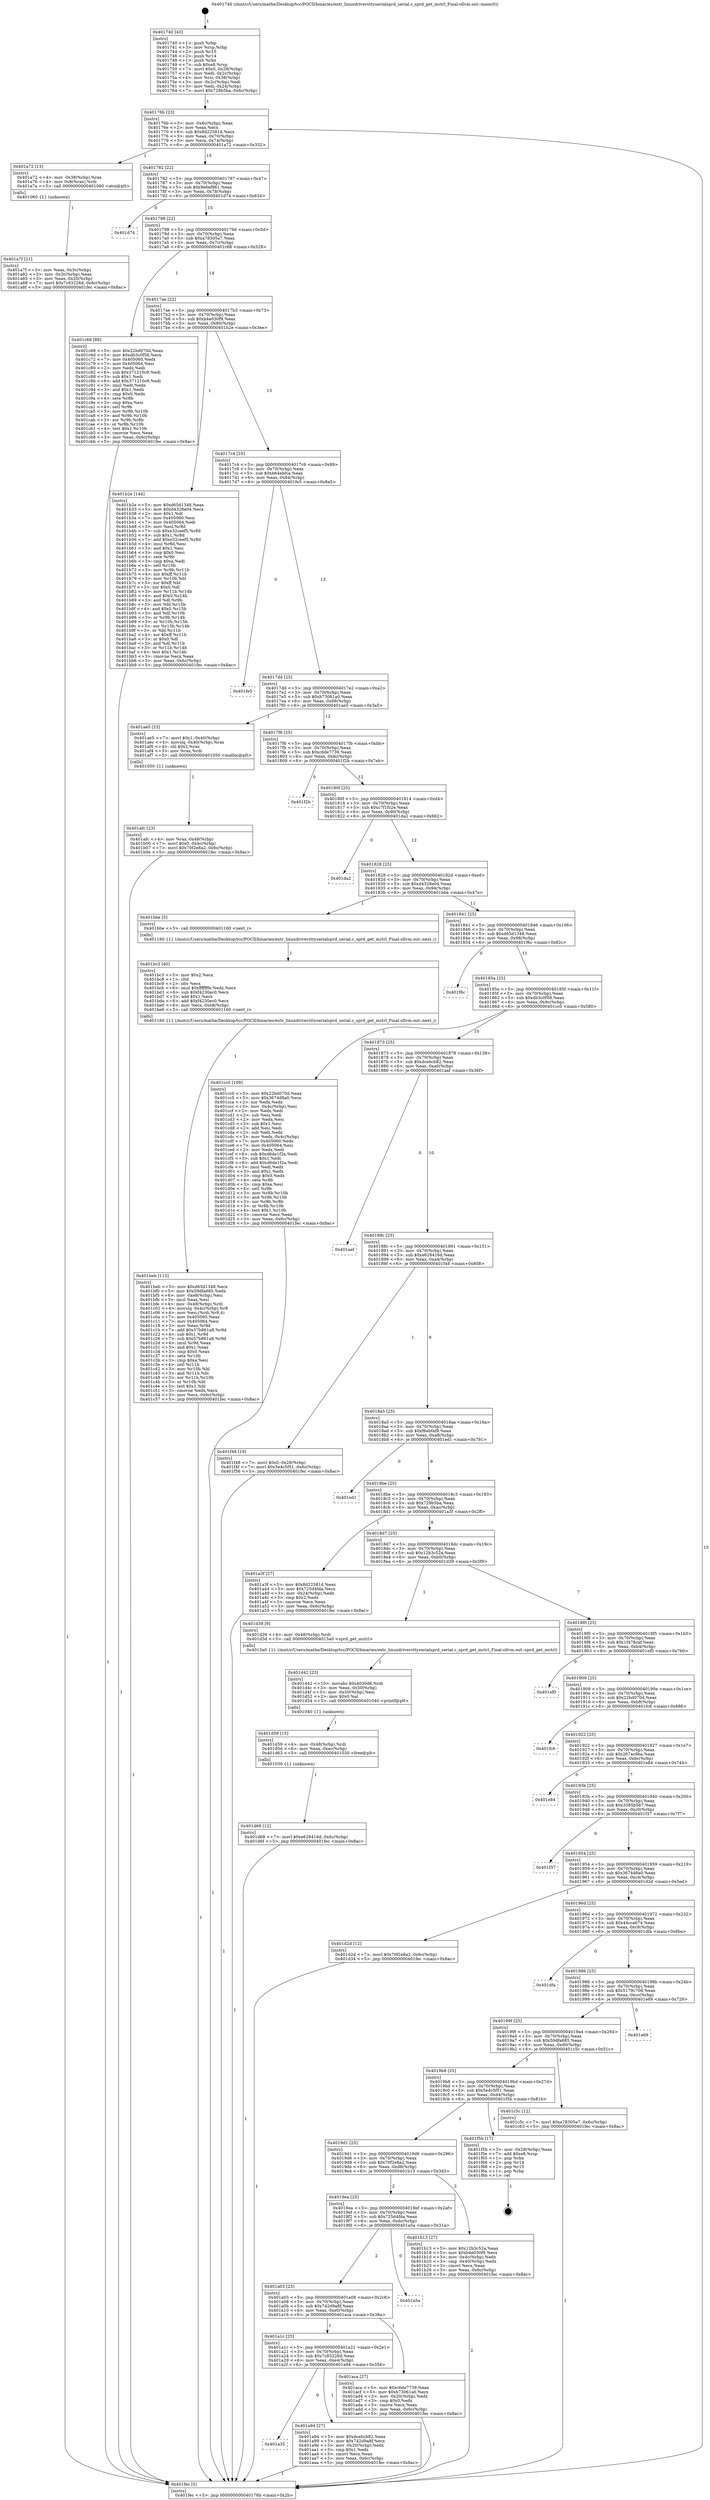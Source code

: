 digraph "0x401740" {
  label = "0x401740 (/mnt/c/Users/mathe/Desktop/tcc/POCII/binaries/extr_linuxdriversttyserialsprd_serial.c_sprd_get_mctrl_Final-ollvm.out::main(0))"
  labelloc = "t"
  node[shape=record]

  Entry [label="",width=0.3,height=0.3,shape=circle,fillcolor=black,style=filled]
  "0x40176b" [label="{
     0x40176b [23]\l
     | [instrs]\l
     &nbsp;&nbsp;0x40176b \<+3\>: mov -0x6c(%rbp),%eax\l
     &nbsp;&nbsp;0x40176e \<+2\>: mov %eax,%ecx\l
     &nbsp;&nbsp;0x401770 \<+6\>: sub $0x8d22581d,%ecx\l
     &nbsp;&nbsp;0x401776 \<+3\>: mov %eax,-0x70(%rbp)\l
     &nbsp;&nbsp;0x401779 \<+3\>: mov %ecx,-0x74(%rbp)\l
     &nbsp;&nbsp;0x40177c \<+6\>: je 0000000000401a72 \<main+0x332\>\l
  }"]
  "0x401a72" [label="{
     0x401a72 [13]\l
     | [instrs]\l
     &nbsp;&nbsp;0x401a72 \<+4\>: mov -0x38(%rbp),%rax\l
     &nbsp;&nbsp;0x401a76 \<+4\>: mov 0x8(%rax),%rdi\l
     &nbsp;&nbsp;0x401a7a \<+5\>: call 0000000000401060 \<atoi@plt\>\l
     | [calls]\l
     &nbsp;&nbsp;0x401060 \{1\} (unknown)\l
  }"]
  "0x401782" [label="{
     0x401782 [22]\l
     | [instrs]\l
     &nbsp;&nbsp;0x401782 \<+5\>: jmp 0000000000401787 \<main+0x47\>\l
     &nbsp;&nbsp;0x401787 \<+3\>: mov -0x70(%rbp),%eax\l
     &nbsp;&nbsp;0x40178a \<+5\>: sub $0x9e6ef961,%eax\l
     &nbsp;&nbsp;0x40178f \<+3\>: mov %eax,-0x78(%rbp)\l
     &nbsp;&nbsp;0x401792 \<+6\>: je 0000000000401d74 \<main+0x634\>\l
  }"]
  Exit [label="",width=0.3,height=0.3,shape=circle,fillcolor=black,style=filled,peripheries=2]
  "0x401d74" [label="{
     0x401d74\l
  }", style=dashed]
  "0x401798" [label="{
     0x401798 [22]\l
     | [instrs]\l
     &nbsp;&nbsp;0x401798 \<+5\>: jmp 000000000040179d \<main+0x5d\>\l
     &nbsp;&nbsp;0x40179d \<+3\>: mov -0x70(%rbp),%eax\l
     &nbsp;&nbsp;0x4017a0 \<+5\>: sub $0xa78305a7,%eax\l
     &nbsp;&nbsp;0x4017a5 \<+3\>: mov %eax,-0x7c(%rbp)\l
     &nbsp;&nbsp;0x4017a8 \<+6\>: je 0000000000401c68 \<main+0x528\>\l
  }"]
  "0x401d68" [label="{
     0x401d68 [12]\l
     | [instrs]\l
     &nbsp;&nbsp;0x401d68 \<+7\>: movl $0xe628416d,-0x6c(%rbp)\l
     &nbsp;&nbsp;0x401d6f \<+5\>: jmp 0000000000401fec \<main+0x8ac\>\l
  }"]
  "0x401c68" [label="{
     0x401c68 [88]\l
     | [instrs]\l
     &nbsp;&nbsp;0x401c68 \<+5\>: mov $0x22bd070d,%eax\l
     &nbsp;&nbsp;0x401c6d \<+5\>: mov $0xdb3c0f58,%ecx\l
     &nbsp;&nbsp;0x401c72 \<+7\>: mov 0x405060,%edx\l
     &nbsp;&nbsp;0x401c79 \<+7\>: mov 0x405064,%esi\l
     &nbsp;&nbsp;0x401c80 \<+2\>: mov %edx,%edi\l
     &nbsp;&nbsp;0x401c82 \<+6\>: sub $0x371210c9,%edi\l
     &nbsp;&nbsp;0x401c88 \<+3\>: sub $0x1,%edi\l
     &nbsp;&nbsp;0x401c8b \<+6\>: add $0x371210c9,%edi\l
     &nbsp;&nbsp;0x401c91 \<+3\>: imul %edi,%edx\l
     &nbsp;&nbsp;0x401c94 \<+3\>: and $0x1,%edx\l
     &nbsp;&nbsp;0x401c97 \<+3\>: cmp $0x0,%edx\l
     &nbsp;&nbsp;0x401c9a \<+4\>: sete %r8b\l
     &nbsp;&nbsp;0x401c9e \<+3\>: cmp $0xa,%esi\l
     &nbsp;&nbsp;0x401ca1 \<+4\>: setl %r9b\l
     &nbsp;&nbsp;0x401ca5 \<+3\>: mov %r8b,%r10b\l
     &nbsp;&nbsp;0x401ca8 \<+3\>: and %r9b,%r10b\l
     &nbsp;&nbsp;0x401cab \<+3\>: xor %r9b,%r8b\l
     &nbsp;&nbsp;0x401cae \<+3\>: or %r8b,%r10b\l
     &nbsp;&nbsp;0x401cb1 \<+4\>: test $0x1,%r10b\l
     &nbsp;&nbsp;0x401cb5 \<+3\>: cmovne %ecx,%eax\l
     &nbsp;&nbsp;0x401cb8 \<+3\>: mov %eax,-0x6c(%rbp)\l
     &nbsp;&nbsp;0x401cbb \<+5\>: jmp 0000000000401fec \<main+0x8ac\>\l
  }"]
  "0x4017ae" [label="{
     0x4017ae [22]\l
     | [instrs]\l
     &nbsp;&nbsp;0x4017ae \<+5\>: jmp 00000000004017b3 \<main+0x73\>\l
     &nbsp;&nbsp;0x4017b3 \<+3\>: mov -0x70(%rbp),%eax\l
     &nbsp;&nbsp;0x4017b6 \<+5\>: sub $0xb4e030f9,%eax\l
     &nbsp;&nbsp;0x4017bb \<+3\>: mov %eax,-0x80(%rbp)\l
     &nbsp;&nbsp;0x4017be \<+6\>: je 0000000000401b2e \<main+0x3ee\>\l
  }"]
  "0x401d59" [label="{
     0x401d59 [15]\l
     | [instrs]\l
     &nbsp;&nbsp;0x401d59 \<+4\>: mov -0x48(%rbp),%rdi\l
     &nbsp;&nbsp;0x401d5d \<+6\>: mov %eax,-0xec(%rbp)\l
     &nbsp;&nbsp;0x401d63 \<+5\>: call 0000000000401030 \<free@plt\>\l
     | [calls]\l
     &nbsp;&nbsp;0x401030 \{1\} (unknown)\l
  }"]
  "0x401b2e" [label="{
     0x401b2e [144]\l
     | [instrs]\l
     &nbsp;&nbsp;0x401b2e \<+5\>: mov $0xd65d1348,%eax\l
     &nbsp;&nbsp;0x401b33 \<+5\>: mov $0xd4328e04,%ecx\l
     &nbsp;&nbsp;0x401b38 \<+2\>: mov $0x1,%dl\l
     &nbsp;&nbsp;0x401b3a \<+7\>: mov 0x405060,%esi\l
     &nbsp;&nbsp;0x401b41 \<+7\>: mov 0x405064,%edi\l
     &nbsp;&nbsp;0x401b48 \<+3\>: mov %esi,%r8d\l
     &nbsp;&nbsp;0x401b4b \<+7\>: sub $0xe32ceef5,%r8d\l
     &nbsp;&nbsp;0x401b52 \<+4\>: sub $0x1,%r8d\l
     &nbsp;&nbsp;0x401b56 \<+7\>: add $0xe32ceef5,%r8d\l
     &nbsp;&nbsp;0x401b5d \<+4\>: imul %r8d,%esi\l
     &nbsp;&nbsp;0x401b61 \<+3\>: and $0x1,%esi\l
     &nbsp;&nbsp;0x401b64 \<+3\>: cmp $0x0,%esi\l
     &nbsp;&nbsp;0x401b67 \<+4\>: sete %r9b\l
     &nbsp;&nbsp;0x401b6b \<+3\>: cmp $0xa,%edi\l
     &nbsp;&nbsp;0x401b6e \<+4\>: setl %r10b\l
     &nbsp;&nbsp;0x401b72 \<+3\>: mov %r9b,%r11b\l
     &nbsp;&nbsp;0x401b75 \<+4\>: xor $0xff,%r11b\l
     &nbsp;&nbsp;0x401b79 \<+3\>: mov %r10b,%bl\l
     &nbsp;&nbsp;0x401b7c \<+3\>: xor $0xff,%bl\l
     &nbsp;&nbsp;0x401b7f \<+3\>: xor $0x0,%dl\l
     &nbsp;&nbsp;0x401b82 \<+3\>: mov %r11b,%r14b\l
     &nbsp;&nbsp;0x401b85 \<+4\>: and $0x0,%r14b\l
     &nbsp;&nbsp;0x401b89 \<+3\>: and %dl,%r9b\l
     &nbsp;&nbsp;0x401b8c \<+3\>: mov %bl,%r15b\l
     &nbsp;&nbsp;0x401b8f \<+4\>: and $0x0,%r15b\l
     &nbsp;&nbsp;0x401b93 \<+3\>: and %dl,%r10b\l
     &nbsp;&nbsp;0x401b96 \<+3\>: or %r9b,%r14b\l
     &nbsp;&nbsp;0x401b99 \<+3\>: or %r10b,%r15b\l
     &nbsp;&nbsp;0x401b9c \<+3\>: xor %r15b,%r14b\l
     &nbsp;&nbsp;0x401b9f \<+3\>: or %bl,%r11b\l
     &nbsp;&nbsp;0x401ba2 \<+4\>: xor $0xff,%r11b\l
     &nbsp;&nbsp;0x401ba6 \<+3\>: or $0x0,%dl\l
     &nbsp;&nbsp;0x401ba9 \<+3\>: and %dl,%r11b\l
     &nbsp;&nbsp;0x401bac \<+3\>: or %r11b,%r14b\l
     &nbsp;&nbsp;0x401baf \<+4\>: test $0x1,%r14b\l
     &nbsp;&nbsp;0x401bb3 \<+3\>: cmovne %ecx,%eax\l
     &nbsp;&nbsp;0x401bb6 \<+3\>: mov %eax,-0x6c(%rbp)\l
     &nbsp;&nbsp;0x401bb9 \<+5\>: jmp 0000000000401fec \<main+0x8ac\>\l
  }"]
  "0x4017c4" [label="{
     0x4017c4 [25]\l
     | [instrs]\l
     &nbsp;&nbsp;0x4017c4 \<+5\>: jmp 00000000004017c9 \<main+0x89\>\l
     &nbsp;&nbsp;0x4017c9 \<+3\>: mov -0x70(%rbp),%eax\l
     &nbsp;&nbsp;0x4017cc \<+5\>: sub $0xb64ebfca,%eax\l
     &nbsp;&nbsp;0x4017d1 \<+6\>: mov %eax,-0x84(%rbp)\l
     &nbsp;&nbsp;0x4017d7 \<+6\>: je 0000000000401fe5 \<main+0x8a5\>\l
  }"]
  "0x401d42" [label="{
     0x401d42 [23]\l
     | [instrs]\l
     &nbsp;&nbsp;0x401d42 \<+10\>: movabs $0x4030d6,%rdi\l
     &nbsp;&nbsp;0x401d4c \<+3\>: mov %eax,-0x50(%rbp)\l
     &nbsp;&nbsp;0x401d4f \<+3\>: mov -0x50(%rbp),%esi\l
     &nbsp;&nbsp;0x401d52 \<+2\>: mov $0x0,%al\l
     &nbsp;&nbsp;0x401d54 \<+5\>: call 0000000000401040 \<printf@plt\>\l
     | [calls]\l
     &nbsp;&nbsp;0x401040 \{1\} (unknown)\l
  }"]
  "0x401fe5" [label="{
     0x401fe5\l
  }", style=dashed]
  "0x4017dd" [label="{
     0x4017dd [25]\l
     | [instrs]\l
     &nbsp;&nbsp;0x4017dd \<+5\>: jmp 00000000004017e2 \<main+0xa2\>\l
     &nbsp;&nbsp;0x4017e2 \<+3\>: mov -0x70(%rbp),%eax\l
     &nbsp;&nbsp;0x4017e5 \<+5\>: sub $0xb73061a0,%eax\l
     &nbsp;&nbsp;0x4017ea \<+6\>: mov %eax,-0x88(%rbp)\l
     &nbsp;&nbsp;0x4017f0 \<+6\>: je 0000000000401ae5 \<main+0x3a5\>\l
  }"]
  "0x401beb" [label="{
     0x401beb [113]\l
     | [instrs]\l
     &nbsp;&nbsp;0x401beb \<+5\>: mov $0xd65d1348,%ecx\l
     &nbsp;&nbsp;0x401bf0 \<+5\>: mov $0x59dfa685,%edx\l
     &nbsp;&nbsp;0x401bf5 \<+6\>: mov -0xe8(%rbp),%esi\l
     &nbsp;&nbsp;0x401bfb \<+3\>: imul %eax,%esi\l
     &nbsp;&nbsp;0x401bfe \<+4\>: mov -0x48(%rbp),%rdi\l
     &nbsp;&nbsp;0x401c02 \<+4\>: movslq -0x4c(%rbp),%r8\l
     &nbsp;&nbsp;0x401c06 \<+4\>: mov %esi,(%rdi,%r8,4)\l
     &nbsp;&nbsp;0x401c0a \<+7\>: mov 0x405060,%eax\l
     &nbsp;&nbsp;0x401c11 \<+7\>: mov 0x405064,%esi\l
     &nbsp;&nbsp;0x401c18 \<+3\>: mov %eax,%r9d\l
     &nbsp;&nbsp;0x401c1b \<+7\>: add $0x57b861a8,%r9d\l
     &nbsp;&nbsp;0x401c22 \<+4\>: sub $0x1,%r9d\l
     &nbsp;&nbsp;0x401c26 \<+7\>: sub $0x57b861a8,%r9d\l
     &nbsp;&nbsp;0x401c2d \<+4\>: imul %r9d,%eax\l
     &nbsp;&nbsp;0x401c31 \<+3\>: and $0x1,%eax\l
     &nbsp;&nbsp;0x401c34 \<+3\>: cmp $0x0,%eax\l
     &nbsp;&nbsp;0x401c37 \<+4\>: sete %r10b\l
     &nbsp;&nbsp;0x401c3b \<+3\>: cmp $0xa,%esi\l
     &nbsp;&nbsp;0x401c3e \<+4\>: setl %r11b\l
     &nbsp;&nbsp;0x401c42 \<+3\>: mov %r10b,%bl\l
     &nbsp;&nbsp;0x401c45 \<+3\>: and %r11b,%bl\l
     &nbsp;&nbsp;0x401c48 \<+3\>: xor %r11b,%r10b\l
     &nbsp;&nbsp;0x401c4b \<+3\>: or %r10b,%bl\l
     &nbsp;&nbsp;0x401c4e \<+3\>: test $0x1,%bl\l
     &nbsp;&nbsp;0x401c51 \<+3\>: cmovne %edx,%ecx\l
     &nbsp;&nbsp;0x401c54 \<+3\>: mov %ecx,-0x6c(%rbp)\l
     &nbsp;&nbsp;0x401c57 \<+5\>: jmp 0000000000401fec \<main+0x8ac\>\l
  }"]
  "0x401ae5" [label="{
     0x401ae5 [23]\l
     | [instrs]\l
     &nbsp;&nbsp;0x401ae5 \<+7\>: movl $0x1,-0x40(%rbp)\l
     &nbsp;&nbsp;0x401aec \<+4\>: movslq -0x40(%rbp),%rax\l
     &nbsp;&nbsp;0x401af0 \<+4\>: shl $0x2,%rax\l
     &nbsp;&nbsp;0x401af4 \<+3\>: mov %rax,%rdi\l
     &nbsp;&nbsp;0x401af7 \<+5\>: call 0000000000401050 \<malloc@plt\>\l
     | [calls]\l
     &nbsp;&nbsp;0x401050 \{1\} (unknown)\l
  }"]
  "0x4017f6" [label="{
     0x4017f6 [25]\l
     | [instrs]\l
     &nbsp;&nbsp;0x4017f6 \<+5\>: jmp 00000000004017fb \<main+0xbb\>\l
     &nbsp;&nbsp;0x4017fb \<+3\>: mov -0x70(%rbp),%eax\l
     &nbsp;&nbsp;0x4017fe \<+5\>: sub $0xc6de7739,%eax\l
     &nbsp;&nbsp;0x401803 \<+6\>: mov %eax,-0x8c(%rbp)\l
     &nbsp;&nbsp;0x401809 \<+6\>: je 0000000000401f2b \<main+0x7eb\>\l
  }"]
  "0x401bc3" [label="{
     0x401bc3 [40]\l
     | [instrs]\l
     &nbsp;&nbsp;0x401bc3 \<+5\>: mov $0x2,%ecx\l
     &nbsp;&nbsp;0x401bc8 \<+1\>: cltd\l
     &nbsp;&nbsp;0x401bc9 \<+2\>: idiv %ecx\l
     &nbsp;&nbsp;0x401bcb \<+6\>: imul $0xfffffffe,%edx,%ecx\l
     &nbsp;&nbsp;0x401bd1 \<+6\>: sub $0xf4230ec0,%ecx\l
     &nbsp;&nbsp;0x401bd7 \<+3\>: add $0x1,%ecx\l
     &nbsp;&nbsp;0x401bda \<+6\>: add $0xf4230ec0,%ecx\l
     &nbsp;&nbsp;0x401be0 \<+6\>: mov %ecx,-0xe8(%rbp)\l
     &nbsp;&nbsp;0x401be6 \<+5\>: call 0000000000401160 \<next_i\>\l
     | [calls]\l
     &nbsp;&nbsp;0x401160 \{1\} (/mnt/c/Users/mathe/Desktop/tcc/POCII/binaries/extr_linuxdriversttyserialsprd_serial.c_sprd_get_mctrl_Final-ollvm.out::next_i)\l
  }"]
  "0x401f2b" [label="{
     0x401f2b\l
  }", style=dashed]
  "0x40180f" [label="{
     0x40180f [25]\l
     | [instrs]\l
     &nbsp;&nbsp;0x40180f \<+5\>: jmp 0000000000401814 \<main+0xd4\>\l
     &nbsp;&nbsp;0x401814 \<+3\>: mov -0x70(%rbp),%eax\l
     &nbsp;&nbsp;0x401817 \<+5\>: sub $0xc7f1fc2e,%eax\l
     &nbsp;&nbsp;0x40181c \<+6\>: mov %eax,-0x90(%rbp)\l
     &nbsp;&nbsp;0x401822 \<+6\>: je 0000000000401da2 \<main+0x662\>\l
  }"]
  "0x401afc" [label="{
     0x401afc [23]\l
     | [instrs]\l
     &nbsp;&nbsp;0x401afc \<+4\>: mov %rax,-0x48(%rbp)\l
     &nbsp;&nbsp;0x401b00 \<+7\>: movl $0x0,-0x4c(%rbp)\l
     &nbsp;&nbsp;0x401b07 \<+7\>: movl $0x70f2e8a2,-0x6c(%rbp)\l
     &nbsp;&nbsp;0x401b0e \<+5\>: jmp 0000000000401fec \<main+0x8ac\>\l
  }"]
  "0x401da2" [label="{
     0x401da2\l
  }", style=dashed]
  "0x401828" [label="{
     0x401828 [25]\l
     | [instrs]\l
     &nbsp;&nbsp;0x401828 \<+5\>: jmp 000000000040182d \<main+0xed\>\l
     &nbsp;&nbsp;0x40182d \<+3\>: mov -0x70(%rbp),%eax\l
     &nbsp;&nbsp;0x401830 \<+5\>: sub $0xd4328e04,%eax\l
     &nbsp;&nbsp;0x401835 \<+6\>: mov %eax,-0x94(%rbp)\l
     &nbsp;&nbsp;0x40183b \<+6\>: je 0000000000401bbe \<main+0x47e\>\l
  }"]
  "0x401a35" [label="{
     0x401a35\l
  }", style=dashed]
  "0x401bbe" [label="{
     0x401bbe [5]\l
     | [instrs]\l
     &nbsp;&nbsp;0x401bbe \<+5\>: call 0000000000401160 \<next_i\>\l
     | [calls]\l
     &nbsp;&nbsp;0x401160 \{1\} (/mnt/c/Users/mathe/Desktop/tcc/POCII/binaries/extr_linuxdriversttyserialsprd_serial.c_sprd_get_mctrl_Final-ollvm.out::next_i)\l
  }"]
  "0x401841" [label="{
     0x401841 [25]\l
     | [instrs]\l
     &nbsp;&nbsp;0x401841 \<+5\>: jmp 0000000000401846 \<main+0x106\>\l
     &nbsp;&nbsp;0x401846 \<+3\>: mov -0x70(%rbp),%eax\l
     &nbsp;&nbsp;0x401849 \<+5\>: sub $0xd65d1348,%eax\l
     &nbsp;&nbsp;0x40184e \<+6\>: mov %eax,-0x98(%rbp)\l
     &nbsp;&nbsp;0x401854 \<+6\>: je 0000000000401f6c \<main+0x82c\>\l
  }"]
  "0x401a94" [label="{
     0x401a94 [27]\l
     | [instrs]\l
     &nbsp;&nbsp;0x401a94 \<+5\>: mov $0xdcebcb82,%eax\l
     &nbsp;&nbsp;0x401a99 \<+5\>: mov $0x742d9a8f,%ecx\l
     &nbsp;&nbsp;0x401a9e \<+3\>: mov -0x20(%rbp),%edx\l
     &nbsp;&nbsp;0x401aa1 \<+3\>: cmp $0x1,%edx\l
     &nbsp;&nbsp;0x401aa4 \<+3\>: cmovl %ecx,%eax\l
     &nbsp;&nbsp;0x401aa7 \<+3\>: mov %eax,-0x6c(%rbp)\l
     &nbsp;&nbsp;0x401aaa \<+5\>: jmp 0000000000401fec \<main+0x8ac\>\l
  }"]
  "0x401f6c" [label="{
     0x401f6c\l
  }", style=dashed]
  "0x40185a" [label="{
     0x40185a [25]\l
     | [instrs]\l
     &nbsp;&nbsp;0x40185a \<+5\>: jmp 000000000040185f \<main+0x11f\>\l
     &nbsp;&nbsp;0x40185f \<+3\>: mov -0x70(%rbp),%eax\l
     &nbsp;&nbsp;0x401862 \<+5\>: sub $0xdb3c0f58,%eax\l
     &nbsp;&nbsp;0x401867 \<+6\>: mov %eax,-0x9c(%rbp)\l
     &nbsp;&nbsp;0x40186d \<+6\>: je 0000000000401cc0 \<main+0x580\>\l
  }"]
  "0x401a1c" [label="{
     0x401a1c [25]\l
     | [instrs]\l
     &nbsp;&nbsp;0x401a1c \<+5\>: jmp 0000000000401a21 \<main+0x2e1\>\l
     &nbsp;&nbsp;0x401a21 \<+3\>: mov -0x70(%rbp),%eax\l
     &nbsp;&nbsp;0x401a24 \<+5\>: sub $0x7c83226d,%eax\l
     &nbsp;&nbsp;0x401a29 \<+6\>: mov %eax,-0xe4(%rbp)\l
     &nbsp;&nbsp;0x401a2f \<+6\>: je 0000000000401a94 \<main+0x354\>\l
  }"]
  "0x401cc0" [label="{
     0x401cc0 [109]\l
     | [instrs]\l
     &nbsp;&nbsp;0x401cc0 \<+5\>: mov $0x22bd070d,%eax\l
     &nbsp;&nbsp;0x401cc5 \<+5\>: mov $0x3674d8a0,%ecx\l
     &nbsp;&nbsp;0x401cca \<+2\>: xor %edx,%edx\l
     &nbsp;&nbsp;0x401ccc \<+3\>: mov -0x4c(%rbp),%esi\l
     &nbsp;&nbsp;0x401ccf \<+2\>: mov %edx,%edi\l
     &nbsp;&nbsp;0x401cd1 \<+2\>: sub %esi,%edi\l
     &nbsp;&nbsp;0x401cd3 \<+2\>: mov %edx,%esi\l
     &nbsp;&nbsp;0x401cd5 \<+3\>: sub $0x1,%esi\l
     &nbsp;&nbsp;0x401cd8 \<+2\>: add %esi,%edi\l
     &nbsp;&nbsp;0x401cda \<+2\>: sub %edi,%edx\l
     &nbsp;&nbsp;0x401cdc \<+3\>: mov %edx,-0x4c(%rbp)\l
     &nbsp;&nbsp;0x401cdf \<+7\>: mov 0x405060,%edx\l
     &nbsp;&nbsp;0x401ce6 \<+7\>: mov 0x405064,%esi\l
     &nbsp;&nbsp;0x401ced \<+2\>: mov %edx,%edi\l
     &nbsp;&nbsp;0x401cef \<+6\>: sub $0xd6de1f2a,%edi\l
     &nbsp;&nbsp;0x401cf5 \<+3\>: sub $0x1,%edi\l
     &nbsp;&nbsp;0x401cf8 \<+6\>: add $0xd6de1f2a,%edi\l
     &nbsp;&nbsp;0x401cfe \<+3\>: imul %edi,%edx\l
     &nbsp;&nbsp;0x401d01 \<+3\>: and $0x1,%edx\l
     &nbsp;&nbsp;0x401d04 \<+3\>: cmp $0x0,%edx\l
     &nbsp;&nbsp;0x401d07 \<+4\>: sete %r8b\l
     &nbsp;&nbsp;0x401d0b \<+3\>: cmp $0xa,%esi\l
     &nbsp;&nbsp;0x401d0e \<+4\>: setl %r9b\l
     &nbsp;&nbsp;0x401d12 \<+3\>: mov %r8b,%r10b\l
     &nbsp;&nbsp;0x401d15 \<+3\>: and %r9b,%r10b\l
     &nbsp;&nbsp;0x401d18 \<+3\>: xor %r9b,%r8b\l
     &nbsp;&nbsp;0x401d1b \<+3\>: or %r8b,%r10b\l
     &nbsp;&nbsp;0x401d1e \<+4\>: test $0x1,%r10b\l
     &nbsp;&nbsp;0x401d22 \<+3\>: cmovne %ecx,%eax\l
     &nbsp;&nbsp;0x401d25 \<+3\>: mov %eax,-0x6c(%rbp)\l
     &nbsp;&nbsp;0x401d28 \<+5\>: jmp 0000000000401fec \<main+0x8ac\>\l
  }"]
  "0x401873" [label="{
     0x401873 [25]\l
     | [instrs]\l
     &nbsp;&nbsp;0x401873 \<+5\>: jmp 0000000000401878 \<main+0x138\>\l
     &nbsp;&nbsp;0x401878 \<+3\>: mov -0x70(%rbp),%eax\l
     &nbsp;&nbsp;0x40187b \<+5\>: sub $0xdcebcb82,%eax\l
     &nbsp;&nbsp;0x401880 \<+6\>: mov %eax,-0xa0(%rbp)\l
     &nbsp;&nbsp;0x401886 \<+6\>: je 0000000000401aaf \<main+0x36f\>\l
  }"]
  "0x401aca" [label="{
     0x401aca [27]\l
     | [instrs]\l
     &nbsp;&nbsp;0x401aca \<+5\>: mov $0xc6de7739,%eax\l
     &nbsp;&nbsp;0x401acf \<+5\>: mov $0xb73061a0,%ecx\l
     &nbsp;&nbsp;0x401ad4 \<+3\>: mov -0x20(%rbp),%edx\l
     &nbsp;&nbsp;0x401ad7 \<+3\>: cmp $0x0,%edx\l
     &nbsp;&nbsp;0x401ada \<+3\>: cmove %ecx,%eax\l
     &nbsp;&nbsp;0x401add \<+3\>: mov %eax,-0x6c(%rbp)\l
     &nbsp;&nbsp;0x401ae0 \<+5\>: jmp 0000000000401fec \<main+0x8ac\>\l
  }"]
  "0x401aaf" [label="{
     0x401aaf\l
  }", style=dashed]
  "0x40188c" [label="{
     0x40188c [25]\l
     | [instrs]\l
     &nbsp;&nbsp;0x40188c \<+5\>: jmp 0000000000401891 \<main+0x151\>\l
     &nbsp;&nbsp;0x401891 \<+3\>: mov -0x70(%rbp),%eax\l
     &nbsp;&nbsp;0x401894 \<+5\>: sub $0xe628416d,%eax\l
     &nbsp;&nbsp;0x401899 \<+6\>: mov %eax,-0xa4(%rbp)\l
     &nbsp;&nbsp;0x40189f \<+6\>: je 0000000000401f48 \<main+0x808\>\l
  }"]
  "0x401a03" [label="{
     0x401a03 [25]\l
     | [instrs]\l
     &nbsp;&nbsp;0x401a03 \<+5\>: jmp 0000000000401a08 \<main+0x2c8\>\l
     &nbsp;&nbsp;0x401a08 \<+3\>: mov -0x70(%rbp),%eax\l
     &nbsp;&nbsp;0x401a0b \<+5\>: sub $0x742d9a8f,%eax\l
     &nbsp;&nbsp;0x401a10 \<+6\>: mov %eax,-0xe0(%rbp)\l
     &nbsp;&nbsp;0x401a16 \<+6\>: je 0000000000401aca \<main+0x38a\>\l
  }"]
  "0x401f48" [label="{
     0x401f48 [19]\l
     | [instrs]\l
     &nbsp;&nbsp;0x401f48 \<+7\>: movl $0x0,-0x28(%rbp)\l
     &nbsp;&nbsp;0x401f4f \<+7\>: movl $0x5e4c5f51,-0x6c(%rbp)\l
     &nbsp;&nbsp;0x401f56 \<+5\>: jmp 0000000000401fec \<main+0x8ac\>\l
  }"]
  "0x4018a5" [label="{
     0x4018a5 [25]\l
     | [instrs]\l
     &nbsp;&nbsp;0x4018a5 \<+5\>: jmp 00000000004018aa \<main+0x16a\>\l
     &nbsp;&nbsp;0x4018aa \<+3\>: mov -0x70(%rbp),%eax\l
     &nbsp;&nbsp;0x4018ad \<+5\>: sub $0xf6ebfaf9,%eax\l
     &nbsp;&nbsp;0x4018b2 \<+6\>: mov %eax,-0xa8(%rbp)\l
     &nbsp;&nbsp;0x4018b8 \<+6\>: je 0000000000401ed1 \<main+0x791\>\l
  }"]
  "0x401a5a" [label="{
     0x401a5a\l
  }", style=dashed]
  "0x401ed1" [label="{
     0x401ed1\l
  }", style=dashed]
  "0x4018be" [label="{
     0x4018be [25]\l
     | [instrs]\l
     &nbsp;&nbsp;0x4018be \<+5\>: jmp 00000000004018c3 \<main+0x183\>\l
     &nbsp;&nbsp;0x4018c3 \<+3\>: mov -0x70(%rbp),%eax\l
     &nbsp;&nbsp;0x4018c6 \<+5\>: sub $0x729b5ba,%eax\l
     &nbsp;&nbsp;0x4018cb \<+6\>: mov %eax,-0xac(%rbp)\l
     &nbsp;&nbsp;0x4018d1 \<+6\>: je 0000000000401a3f \<main+0x2ff\>\l
  }"]
  "0x4019ea" [label="{
     0x4019ea [25]\l
     | [instrs]\l
     &nbsp;&nbsp;0x4019ea \<+5\>: jmp 00000000004019ef \<main+0x2af\>\l
     &nbsp;&nbsp;0x4019ef \<+3\>: mov -0x70(%rbp),%eax\l
     &nbsp;&nbsp;0x4019f2 \<+5\>: sub $0x725d4fda,%eax\l
     &nbsp;&nbsp;0x4019f7 \<+6\>: mov %eax,-0xdc(%rbp)\l
     &nbsp;&nbsp;0x4019fd \<+6\>: je 0000000000401a5a \<main+0x31a\>\l
  }"]
  "0x401a3f" [label="{
     0x401a3f [27]\l
     | [instrs]\l
     &nbsp;&nbsp;0x401a3f \<+5\>: mov $0x8d22581d,%eax\l
     &nbsp;&nbsp;0x401a44 \<+5\>: mov $0x725d4fda,%ecx\l
     &nbsp;&nbsp;0x401a49 \<+3\>: mov -0x24(%rbp),%edx\l
     &nbsp;&nbsp;0x401a4c \<+3\>: cmp $0x2,%edx\l
     &nbsp;&nbsp;0x401a4f \<+3\>: cmovne %ecx,%eax\l
     &nbsp;&nbsp;0x401a52 \<+3\>: mov %eax,-0x6c(%rbp)\l
     &nbsp;&nbsp;0x401a55 \<+5\>: jmp 0000000000401fec \<main+0x8ac\>\l
  }"]
  "0x4018d7" [label="{
     0x4018d7 [25]\l
     | [instrs]\l
     &nbsp;&nbsp;0x4018d7 \<+5\>: jmp 00000000004018dc \<main+0x19c\>\l
     &nbsp;&nbsp;0x4018dc \<+3\>: mov -0x70(%rbp),%eax\l
     &nbsp;&nbsp;0x4018df \<+5\>: sub $0x12b3c52a,%eax\l
     &nbsp;&nbsp;0x4018e4 \<+6\>: mov %eax,-0xb0(%rbp)\l
     &nbsp;&nbsp;0x4018ea \<+6\>: je 0000000000401d39 \<main+0x5f9\>\l
  }"]
  "0x401fec" [label="{
     0x401fec [5]\l
     | [instrs]\l
     &nbsp;&nbsp;0x401fec \<+5\>: jmp 000000000040176b \<main+0x2b\>\l
  }"]
  "0x401740" [label="{
     0x401740 [43]\l
     | [instrs]\l
     &nbsp;&nbsp;0x401740 \<+1\>: push %rbp\l
     &nbsp;&nbsp;0x401741 \<+3\>: mov %rsp,%rbp\l
     &nbsp;&nbsp;0x401744 \<+2\>: push %r15\l
     &nbsp;&nbsp;0x401746 \<+2\>: push %r14\l
     &nbsp;&nbsp;0x401748 \<+1\>: push %rbx\l
     &nbsp;&nbsp;0x401749 \<+7\>: sub $0xe8,%rsp\l
     &nbsp;&nbsp;0x401750 \<+7\>: movl $0x0,-0x28(%rbp)\l
     &nbsp;&nbsp;0x401757 \<+3\>: mov %edi,-0x2c(%rbp)\l
     &nbsp;&nbsp;0x40175a \<+4\>: mov %rsi,-0x38(%rbp)\l
     &nbsp;&nbsp;0x40175e \<+3\>: mov -0x2c(%rbp),%edi\l
     &nbsp;&nbsp;0x401761 \<+3\>: mov %edi,-0x24(%rbp)\l
     &nbsp;&nbsp;0x401764 \<+7\>: movl $0x729b5ba,-0x6c(%rbp)\l
  }"]
  "0x401a7f" [label="{
     0x401a7f [21]\l
     | [instrs]\l
     &nbsp;&nbsp;0x401a7f \<+3\>: mov %eax,-0x3c(%rbp)\l
     &nbsp;&nbsp;0x401a82 \<+3\>: mov -0x3c(%rbp),%eax\l
     &nbsp;&nbsp;0x401a85 \<+3\>: mov %eax,-0x20(%rbp)\l
     &nbsp;&nbsp;0x401a88 \<+7\>: movl $0x7c83226d,-0x6c(%rbp)\l
     &nbsp;&nbsp;0x401a8f \<+5\>: jmp 0000000000401fec \<main+0x8ac\>\l
  }"]
  "0x401b13" [label="{
     0x401b13 [27]\l
     | [instrs]\l
     &nbsp;&nbsp;0x401b13 \<+5\>: mov $0x12b3c52a,%eax\l
     &nbsp;&nbsp;0x401b18 \<+5\>: mov $0xb4e030f9,%ecx\l
     &nbsp;&nbsp;0x401b1d \<+3\>: mov -0x4c(%rbp),%edx\l
     &nbsp;&nbsp;0x401b20 \<+3\>: cmp -0x40(%rbp),%edx\l
     &nbsp;&nbsp;0x401b23 \<+3\>: cmovl %ecx,%eax\l
     &nbsp;&nbsp;0x401b26 \<+3\>: mov %eax,-0x6c(%rbp)\l
     &nbsp;&nbsp;0x401b29 \<+5\>: jmp 0000000000401fec \<main+0x8ac\>\l
  }"]
  "0x401d39" [label="{
     0x401d39 [9]\l
     | [instrs]\l
     &nbsp;&nbsp;0x401d39 \<+4\>: mov -0x48(%rbp),%rdi\l
     &nbsp;&nbsp;0x401d3d \<+5\>: call 00000000004015a0 \<sprd_get_mctrl\>\l
     | [calls]\l
     &nbsp;&nbsp;0x4015a0 \{1\} (/mnt/c/Users/mathe/Desktop/tcc/POCII/binaries/extr_linuxdriversttyserialsprd_serial.c_sprd_get_mctrl_Final-ollvm.out::sprd_get_mctrl)\l
  }"]
  "0x4018f0" [label="{
     0x4018f0 [25]\l
     | [instrs]\l
     &nbsp;&nbsp;0x4018f0 \<+5\>: jmp 00000000004018f5 \<main+0x1b5\>\l
     &nbsp;&nbsp;0x4018f5 \<+3\>: mov -0x70(%rbp),%eax\l
     &nbsp;&nbsp;0x4018f8 \<+5\>: sub $0x1f478caf,%eax\l
     &nbsp;&nbsp;0x4018fd \<+6\>: mov %eax,-0xb4(%rbp)\l
     &nbsp;&nbsp;0x401903 \<+6\>: je 0000000000401ef0 \<main+0x7b0\>\l
  }"]
  "0x4019d1" [label="{
     0x4019d1 [25]\l
     | [instrs]\l
     &nbsp;&nbsp;0x4019d1 \<+5\>: jmp 00000000004019d6 \<main+0x296\>\l
     &nbsp;&nbsp;0x4019d6 \<+3\>: mov -0x70(%rbp),%eax\l
     &nbsp;&nbsp;0x4019d9 \<+5\>: sub $0x70f2e8a2,%eax\l
     &nbsp;&nbsp;0x4019de \<+6\>: mov %eax,-0xd8(%rbp)\l
     &nbsp;&nbsp;0x4019e4 \<+6\>: je 0000000000401b13 \<main+0x3d3\>\l
  }"]
  "0x401ef0" [label="{
     0x401ef0\l
  }", style=dashed]
  "0x401909" [label="{
     0x401909 [25]\l
     | [instrs]\l
     &nbsp;&nbsp;0x401909 \<+5\>: jmp 000000000040190e \<main+0x1ce\>\l
     &nbsp;&nbsp;0x40190e \<+3\>: mov -0x70(%rbp),%eax\l
     &nbsp;&nbsp;0x401911 \<+5\>: sub $0x22bd070d,%eax\l
     &nbsp;&nbsp;0x401916 \<+6\>: mov %eax,-0xb8(%rbp)\l
     &nbsp;&nbsp;0x40191c \<+6\>: je 0000000000401fc6 \<main+0x886\>\l
  }"]
  "0x401f5b" [label="{
     0x401f5b [17]\l
     | [instrs]\l
     &nbsp;&nbsp;0x401f5b \<+3\>: mov -0x28(%rbp),%eax\l
     &nbsp;&nbsp;0x401f5e \<+7\>: add $0xe8,%rsp\l
     &nbsp;&nbsp;0x401f65 \<+1\>: pop %rbx\l
     &nbsp;&nbsp;0x401f66 \<+2\>: pop %r14\l
     &nbsp;&nbsp;0x401f68 \<+2\>: pop %r15\l
     &nbsp;&nbsp;0x401f6a \<+1\>: pop %rbp\l
     &nbsp;&nbsp;0x401f6b \<+1\>: ret\l
  }"]
  "0x401fc6" [label="{
     0x401fc6\l
  }", style=dashed]
  "0x401922" [label="{
     0x401922 [25]\l
     | [instrs]\l
     &nbsp;&nbsp;0x401922 \<+5\>: jmp 0000000000401927 \<main+0x1e7\>\l
     &nbsp;&nbsp;0x401927 \<+3\>: mov -0x70(%rbp),%eax\l
     &nbsp;&nbsp;0x40192a \<+5\>: sub $0x267ac9ba,%eax\l
     &nbsp;&nbsp;0x40192f \<+6\>: mov %eax,-0xbc(%rbp)\l
     &nbsp;&nbsp;0x401935 \<+6\>: je 0000000000401e84 \<main+0x744\>\l
  }"]
  "0x4019b8" [label="{
     0x4019b8 [25]\l
     | [instrs]\l
     &nbsp;&nbsp;0x4019b8 \<+5\>: jmp 00000000004019bd \<main+0x27d\>\l
     &nbsp;&nbsp;0x4019bd \<+3\>: mov -0x70(%rbp),%eax\l
     &nbsp;&nbsp;0x4019c0 \<+5\>: sub $0x5e4c5f51,%eax\l
     &nbsp;&nbsp;0x4019c5 \<+6\>: mov %eax,-0xd4(%rbp)\l
     &nbsp;&nbsp;0x4019cb \<+6\>: je 0000000000401f5b \<main+0x81b\>\l
  }"]
  "0x401e84" [label="{
     0x401e84\l
  }", style=dashed]
  "0x40193b" [label="{
     0x40193b [25]\l
     | [instrs]\l
     &nbsp;&nbsp;0x40193b \<+5\>: jmp 0000000000401940 \<main+0x200\>\l
     &nbsp;&nbsp;0x401940 \<+3\>: mov -0x70(%rbp),%eax\l
     &nbsp;&nbsp;0x401943 \<+5\>: sub $0x3385b567,%eax\l
     &nbsp;&nbsp;0x401948 \<+6\>: mov %eax,-0xc0(%rbp)\l
     &nbsp;&nbsp;0x40194e \<+6\>: je 0000000000401f37 \<main+0x7f7\>\l
  }"]
  "0x401c5c" [label="{
     0x401c5c [12]\l
     | [instrs]\l
     &nbsp;&nbsp;0x401c5c \<+7\>: movl $0xa78305a7,-0x6c(%rbp)\l
     &nbsp;&nbsp;0x401c63 \<+5\>: jmp 0000000000401fec \<main+0x8ac\>\l
  }"]
  "0x401f37" [label="{
     0x401f37\l
  }", style=dashed]
  "0x401954" [label="{
     0x401954 [25]\l
     | [instrs]\l
     &nbsp;&nbsp;0x401954 \<+5\>: jmp 0000000000401959 \<main+0x219\>\l
     &nbsp;&nbsp;0x401959 \<+3\>: mov -0x70(%rbp),%eax\l
     &nbsp;&nbsp;0x40195c \<+5\>: sub $0x3674d8a0,%eax\l
     &nbsp;&nbsp;0x401961 \<+6\>: mov %eax,-0xc4(%rbp)\l
     &nbsp;&nbsp;0x401967 \<+6\>: je 0000000000401d2d \<main+0x5ed\>\l
  }"]
  "0x40199f" [label="{
     0x40199f [25]\l
     | [instrs]\l
     &nbsp;&nbsp;0x40199f \<+5\>: jmp 00000000004019a4 \<main+0x264\>\l
     &nbsp;&nbsp;0x4019a4 \<+3\>: mov -0x70(%rbp),%eax\l
     &nbsp;&nbsp;0x4019a7 \<+5\>: sub $0x59dfa685,%eax\l
     &nbsp;&nbsp;0x4019ac \<+6\>: mov %eax,-0xd0(%rbp)\l
     &nbsp;&nbsp;0x4019b2 \<+6\>: je 0000000000401c5c \<main+0x51c\>\l
  }"]
  "0x401d2d" [label="{
     0x401d2d [12]\l
     | [instrs]\l
     &nbsp;&nbsp;0x401d2d \<+7\>: movl $0x70f2e8a2,-0x6c(%rbp)\l
     &nbsp;&nbsp;0x401d34 \<+5\>: jmp 0000000000401fec \<main+0x8ac\>\l
  }"]
  "0x40196d" [label="{
     0x40196d [25]\l
     | [instrs]\l
     &nbsp;&nbsp;0x40196d \<+5\>: jmp 0000000000401972 \<main+0x232\>\l
     &nbsp;&nbsp;0x401972 \<+3\>: mov -0x70(%rbp),%eax\l
     &nbsp;&nbsp;0x401975 \<+5\>: sub $0x44cca674,%eax\l
     &nbsp;&nbsp;0x40197a \<+6\>: mov %eax,-0xc8(%rbp)\l
     &nbsp;&nbsp;0x401980 \<+6\>: je 0000000000401dfa \<main+0x6ba\>\l
  }"]
  "0x401e69" [label="{
     0x401e69\l
  }", style=dashed]
  "0x401dfa" [label="{
     0x401dfa\l
  }", style=dashed]
  "0x401986" [label="{
     0x401986 [25]\l
     | [instrs]\l
     &nbsp;&nbsp;0x401986 \<+5\>: jmp 000000000040198b \<main+0x24b\>\l
     &nbsp;&nbsp;0x40198b \<+3\>: mov -0x70(%rbp),%eax\l
     &nbsp;&nbsp;0x40198e \<+5\>: sub $0x5179c708,%eax\l
     &nbsp;&nbsp;0x401993 \<+6\>: mov %eax,-0xcc(%rbp)\l
     &nbsp;&nbsp;0x401999 \<+6\>: je 0000000000401e69 \<main+0x729\>\l
  }"]
  Entry -> "0x401740" [label=" 1"]
  "0x40176b" -> "0x401a72" [label=" 1"]
  "0x40176b" -> "0x401782" [label=" 15"]
  "0x401f5b" -> Exit [label=" 1"]
  "0x401782" -> "0x401d74" [label=" 0"]
  "0x401782" -> "0x401798" [label=" 15"]
  "0x401f48" -> "0x401fec" [label=" 1"]
  "0x401798" -> "0x401c68" [label=" 1"]
  "0x401798" -> "0x4017ae" [label=" 14"]
  "0x401d68" -> "0x401fec" [label=" 1"]
  "0x4017ae" -> "0x401b2e" [label=" 1"]
  "0x4017ae" -> "0x4017c4" [label=" 13"]
  "0x401d59" -> "0x401d68" [label=" 1"]
  "0x4017c4" -> "0x401fe5" [label=" 0"]
  "0x4017c4" -> "0x4017dd" [label=" 13"]
  "0x401d42" -> "0x401d59" [label=" 1"]
  "0x4017dd" -> "0x401ae5" [label=" 1"]
  "0x4017dd" -> "0x4017f6" [label=" 12"]
  "0x401d39" -> "0x401d42" [label=" 1"]
  "0x4017f6" -> "0x401f2b" [label=" 0"]
  "0x4017f6" -> "0x40180f" [label=" 12"]
  "0x401d2d" -> "0x401fec" [label=" 1"]
  "0x40180f" -> "0x401da2" [label=" 0"]
  "0x40180f" -> "0x401828" [label=" 12"]
  "0x401cc0" -> "0x401fec" [label=" 1"]
  "0x401828" -> "0x401bbe" [label=" 1"]
  "0x401828" -> "0x401841" [label=" 11"]
  "0x401c68" -> "0x401fec" [label=" 1"]
  "0x401841" -> "0x401f6c" [label=" 0"]
  "0x401841" -> "0x40185a" [label=" 11"]
  "0x401c5c" -> "0x401fec" [label=" 1"]
  "0x40185a" -> "0x401cc0" [label=" 1"]
  "0x40185a" -> "0x401873" [label=" 10"]
  "0x401bc3" -> "0x401beb" [label=" 1"]
  "0x401873" -> "0x401aaf" [label=" 0"]
  "0x401873" -> "0x40188c" [label=" 10"]
  "0x401bbe" -> "0x401bc3" [label=" 1"]
  "0x40188c" -> "0x401f48" [label=" 1"]
  "0x40188c" -> "0x4018a5" [label=" 9"]
  "0x401b13" -> "0x401fec" [label=" 2"]
  "0x4018a5" -> "0x401ed1" [label=" 0"]
  "0x4018a5" -> "0x4018be" [label=" 9"]
  "0x401afc" -> "0x401fec" [label=" 1"]
  "0x4018be" -> "0x401a3f" [label=" 1"]
  "0x4018be" -> "0x4018d7" [label=" 8"]
  "0x401a3f" -> "0x401fec" [label=" 1"]
  "0x401740" -> "0x40176b" [label=" 1"]
  "0x401fec" -> "0x40176b" [label=" 15"]
  "0x401a72" -> "0x401a7f" [label=" 1"]
  "0x401a7f" -> "0x401fec" [label=" 1"]
  "0x401aca" -> "0x401fec" [label=" 1"]
  "0x4018d7" -> "0x401d39" [label=" 1"]
  "0x4018d7" -> "0x4018f0" [label=" 7"]
  "0x401a94" -> "0x401fec" [label=" 1"]
  "0x4018f0" -> "0x401ef0" [label=" 0"]
  "0x4018f0" -> "0x401909" [label=" 7"]
  "0x401a1c" -> "0x401a94" [label=" 1"]
  "0x401909" -> "0x401fc6" [label=" 0"]
  "0x401909" -> "0x401922" [label=" 7"]
  "0x401beb" -> "0x401fec" [label=" 1"]
  "0x401922" -> "0x401e84" [label=" 0"]
  "0x401922" -> "0x40193b" [label=" 7"]
  "0x401a03" -> "0x401aca" [label=" 1"]
  "0x40193b" -> "0x401f37" [label=" 0"]
  "0x40193b" -> "0x401954" [label=" 7"]
  "0x401b2e" -> "0x401fec" [label=" 1"]
  "0x401954" -> "0x401d2d" [label=" 1"]
  "0x401954" -> "0x40196d" [label=" 6"]
  "0x4019ea" -> "0x401a5a" [label=" 0"]
  "0x40196d" -> "0x401dfa" [label=" 0"]
  "0x40196d" -> "0x401986" [label=" 6"]
  "0x401ae5" -> "0x401afc" [label=" 1"]
  "0x401986" -> "0x401e69" [label=" 0"]
  "0x401986" -> "0x40199f" [label=" 6"]
  "0x4019ea" -> "0x401a03" [label=" 2"]
  "0x40199f" -> "0x401c5c" [label=" 1"]
  "0x40199f" -> "0x4019b8" [label=" 5"]
  "0x401a03" -> "0x401a1c" [label=" 1"]
  "0x4019b8" -> "0x401f5b" [label=" 1"]
  "0x4019b8" -> "0x4019d1" [label=" 4"]
  "0x401a1c" -> "0x401a35" [label=" 0"]
  "0x4019d1" -> "0x401b13" [label=" 2"]
  "0x4019d1" -> "0x4019ea" [label=" 2"]
}
